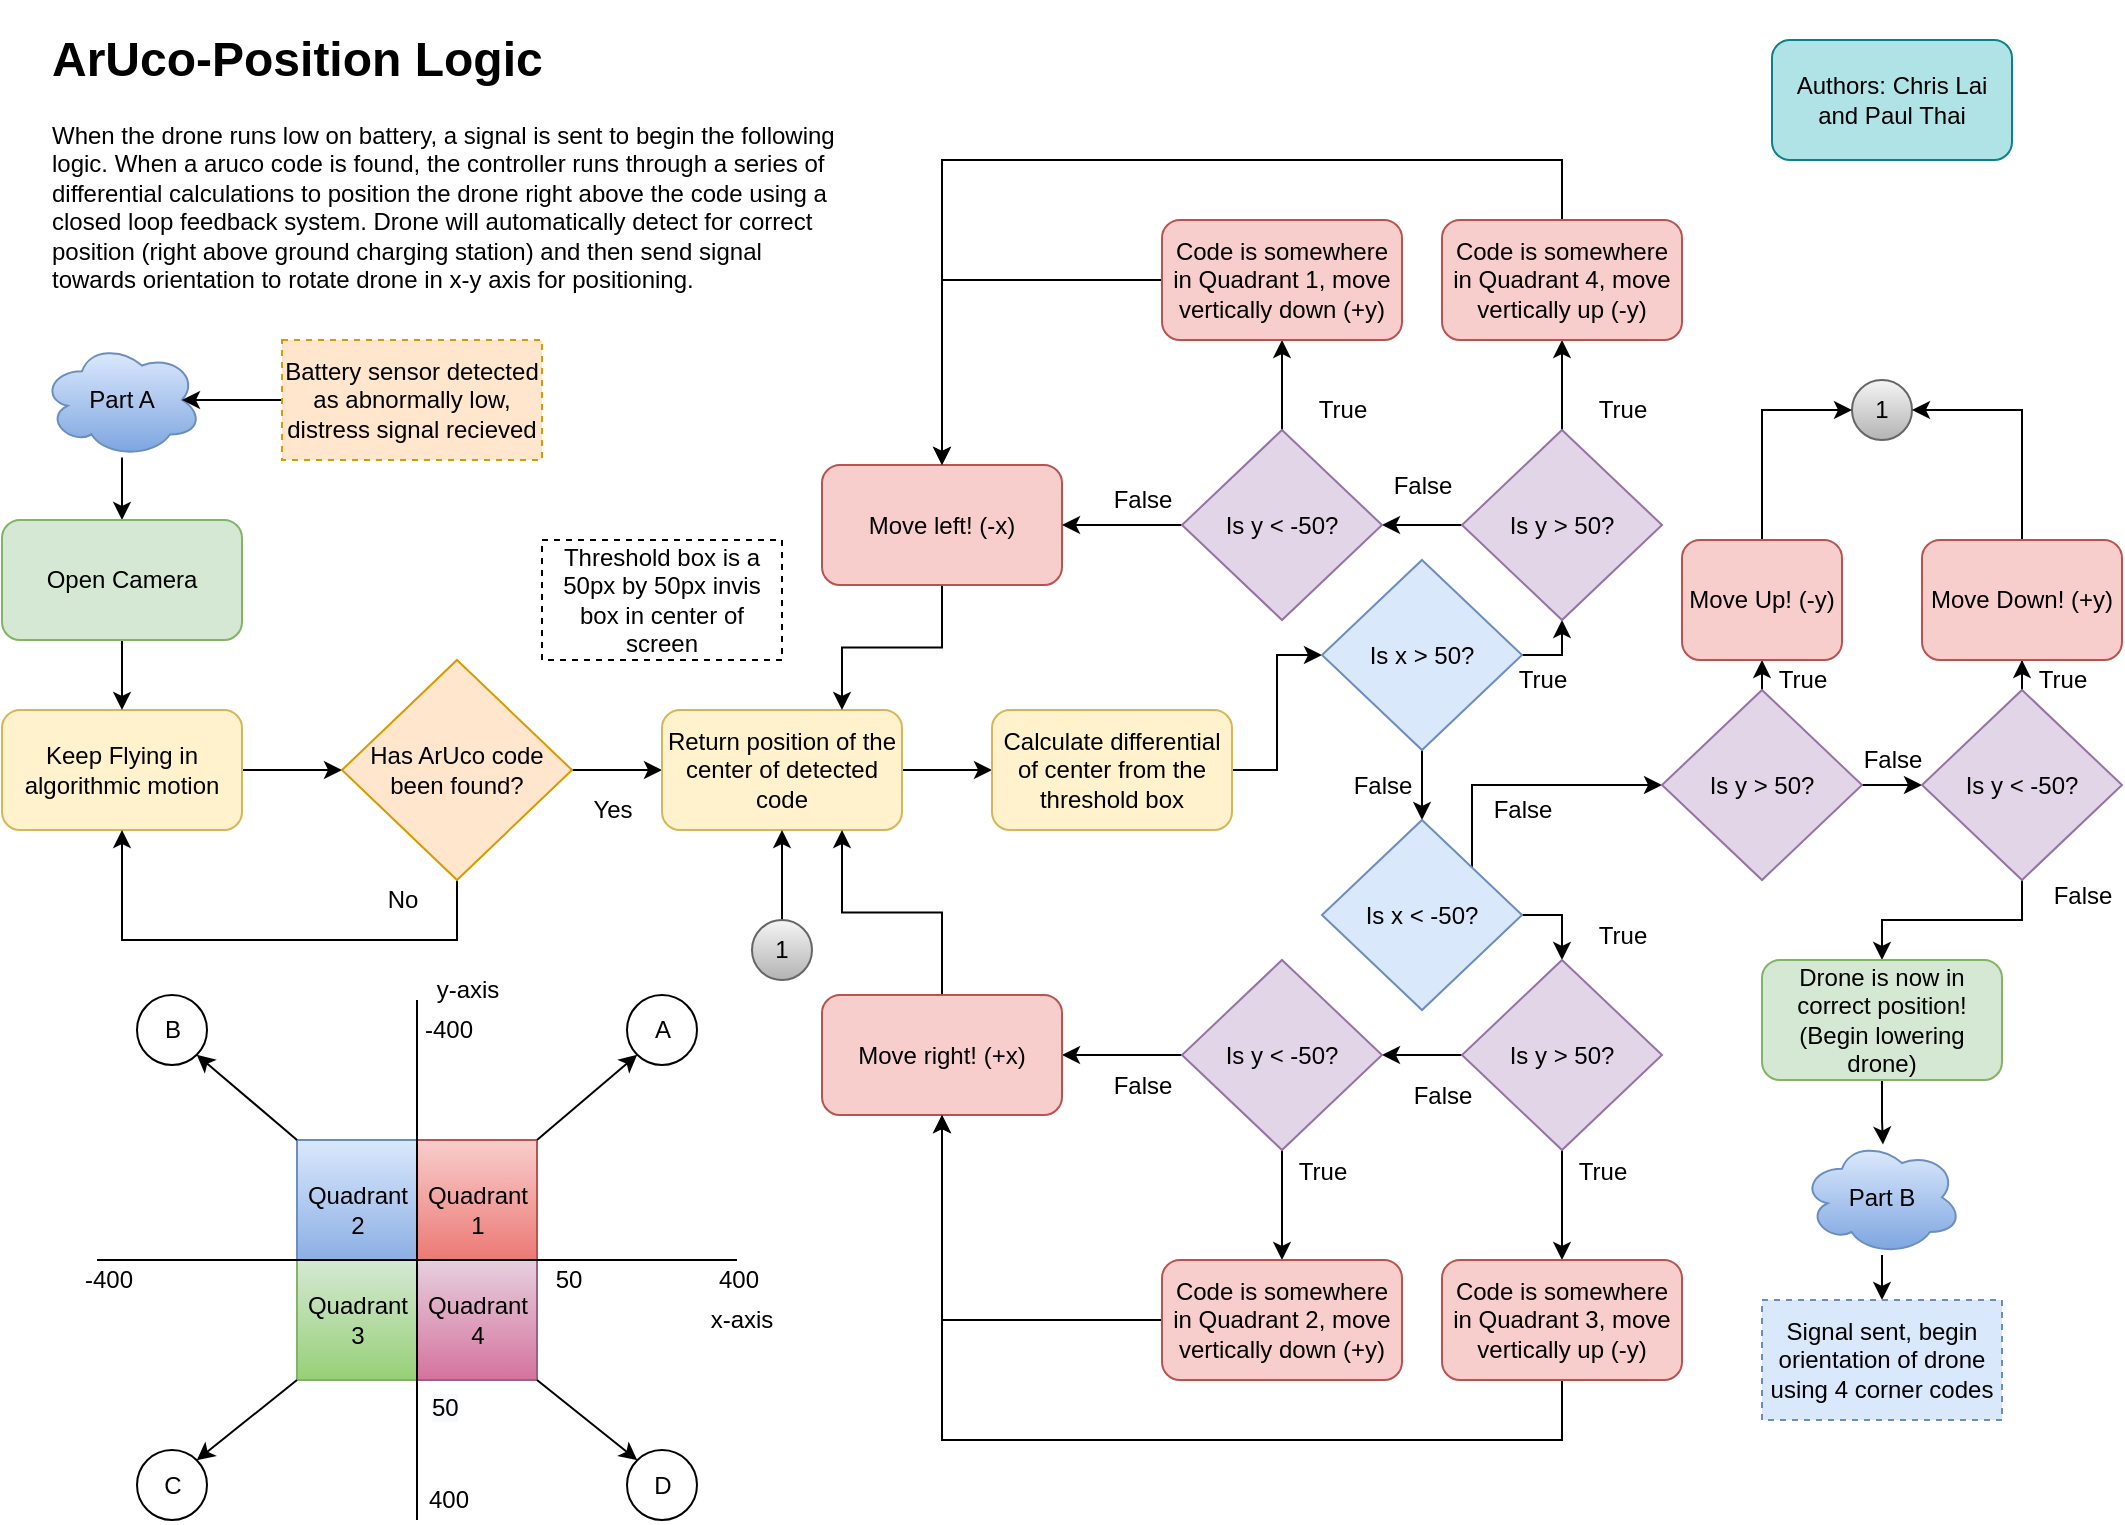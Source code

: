 <mxfile version="14.1.8" type="device" pages="2"><diagram id="PLRbCSam7v3GlHd4-yyQ" name="QR-Positioning"><mxGraphModel dx="1024" dy="592" grid="1" gridSize="10" guides="1" tooltips="1" connect="1" arrows="1" fold="1" page="1" pageScale="1" pageWidth="1100" pageHeight="850" background="none" math="0" shadow="0"><root><mxCell id="0"/><mxCell id="1" parent="0"/><mxCell id="6" style="edgeStyle=orthogonalEdgeStyle;rounded=0;orthogonalLoop=1;jettySize=auto;html=1;" parent="1" source="2" target="5" edge="1"><mxGeometry relative="1" as="geometry"/></mxCell><mxCell id="2" value="Keep Flying in algorithmic motion" style="rounded=1;whiteSpace=wrap;html=1;fillColor=#fff2cc;strokeColor=#d6b656;" parent="1" vertex="1"><mxGeometry x="20" y="375" width="120" height="60" as="geometry"/></mxCell><mxCell id="16" style="edgeStyle=orthogonalEdgeStyle;rounded=0;orthogonalLoop=1;jettySize=auto;html=1;entryX=0;entryY=0.5;entryDx=0;entryDy=0;" parent="1" source="5" target="9" edge="1"><mxGeometry relative="1" as="geometry"/></mxCell><mxCell id="121" style="edgeStyle=orthogonalEdgeStyle;rounded=0;orthogonalLoop=1;jettySize=auto;html=1;entryX=0.5;entryY=1;entryDx=0;entryDy=0;" parent="1" source="5" target="2" edge="1"><mxGeometry relative="1" as="geometry"><Array as="points"><mxPoint x="248" y="490"/><mxPoint x="80" y="490"/></Array></mxGeometry></mxCell><mxCell id="5" value="Has ArUco code been found?" style="rhombus;whiteSpace=wrap;html=1;fillColor=#ffe6cc;strokeColor=#d79b00;" parent="1" vertex="1"><mxGeometry x="190" y="350" width="115" height="110" as="geometry"/></mxCell><mxCell id="8" value="&lt;h1&gt;ArUco-Position Logic&lt;/h1&gt;&lt;p&gt;When the drone runs low on battery, a signal is sent to begin the following logic. When a aruco code is found, the controller runs through a series of differential calculations to position the drone right above the code using a closed loop feedback system. Drone will automatically detect for correct position (right above ground charging station) and then send signal towards orientation to rotate drone in x-y axis for positioning.&lt;/p&gt;" style="text;html=1;strokeColor=none;fillColor=none;spacing=5;spacingTop=-20;whiteSpace=wrap;overflow=hidden;rounded=0;" parent="1" vertex="1"><mxGeometry x="40" y="30" width="400" height="140" as="geometry"/></mxCell><mxCell id="17" style="edgeStyle=orthogonalEdgeStyle;rounded=0;orthogonalLoop=1;jettySize=auto;html=1;entryX=0;entryY=0.5;entryDx=0;entryDy=0;" parent="1" source="9" target="12" edge="1"><mxGeometry relative="1" as="geometry"/></mxCell><mxCell id="9" value="Return position of the center of detected code" style="rounded=1;whiteSpace=wrap;html=1;fillColor=#fff2cc;strokeColor=#d6b656;" parent="1" vertex="1"><mxGeometry x="350" y="375" width="120" height="60" as="geometry"/></mxCell><mxCell id="26" style="edgeStyle=orthogonalEdgeStyle;rounded=0;orthogonalLoop=1;jettySize=auto;html=1;exitX=1;exitY=0.5;exitDx=0;exitDy=0;entryX=0;entryY=0.5;entryDx=0;entryDy=0;" parent="1" source="12" target="19" edge="1"><mxGeometry relative="1" as="geometry"/></mxCell><mxCell id="12" value="Calculate differential of center from the threshold box" style="rounded=1;whiteSpace=wrap;html=1;fillColor=#fff2cc;strokeColor=#d6b656;" parent="1" vertex="1"><mxGeometry x="515" y="375" width="120" height="60" as="geometry"/></mxCell><mxCell id="14" value="No" style="text;html=1;align=center;verticalAlign=middle;resizable=0;points=[];autosize=1;strokeColor=none;" parent="1" vertex="1"><mxGeometry x="205" y="460" width="30" height="20" as="geometry"/></mxCell><mxCell id="15" value="Yes" style="text;html=1;align=center;verticalAlign=middle;resizable=0;points=[];autosize=1;strokeColor=none;" parent="1" vertex="1"><mxGeometry x="305" y="415" width="40" height="20" as="geometry"/></mxCell><mxCell id="31" style="edgeStyle=orthogonalEdgeStyle;rounded=0;orthogonalLoop=1;jettySize=auto;html=1;entryX=0.5;entryY=0;entryDx=0;entryDy=0;" parent="1" source="19" target="20" edge="1"><mxGeometry relative="1" as="geometry"/></mxCell><mxCell id="34" style="edgeStyle=orthogonalEdgeStyle;rounded=0;orthogonalLoop=1;jettySize=auto;html=1;entryX=0.5;entryY=1;entryDx=0;entryDy=0;" parent="1" source="19" target="29" edge="1"><mxGeometry relative="1" as="geometry"><Array as="points"><mxPoint x="800" y="347"/></Array></mxGeometry></mxCell><mxCell id="19" value="Is x &amp;gt; 50?" style="rhombus;whiteSpace=wrap;html=1;fillColor=#dae8fc;strokeColor=#6c8ebf;" parent="1" vertex="1"><mxGeometry x="680" y="300" width="100" height="95" as="geometry"/></mxCell><mxCell id="45" style="edgeStyle=orthogonalEdgeStyle;rounded=0;orthogonalLoop=1;jettySize=auto;html=1;entryX=0.5;entryY=0;entryDx=0;entryDy=0;" parent="1" source="20" target="32" edge="1"><mxGeometry relative="1" as="geometry"><Array as="points"><mxPoint x="800" y="477"/></Array></mxGeometry></mxCell><mxCell id="96" style="edgeStyle=orthogonalEdgeStyle;rounded=0;orthogonalLoop=1;jettySize=auto;html=1;exitX=1;exitY=0;exitDx=0;exitDy=0;entryX=0;entryY=0.5;entryDx=0;entryDy=0;" parent="1" source="20" target="94" edge="1"><mxGeometry relative="1" as="geometry"><Array as="points"><mxPoint x="755" y="413"/></Array></mxGeometry></mxCell><mxCell id="20" value="Is x &amp;lt; -50?" style="rhombus;whiteSpace=wrap;html=1;fillColor=#dae8fc;strokeColor=#6c8ebf;" parent="1" vertex="1"><mxGeometry x="680" y="430" width="100" height="95" as="geometry"/></mxCell><mxCell id="21" value="&lt;span&gt;Threshold box is a 50px by 50px invis box in center of screen&lt;/span&gt;" style="rounded=0;whiteSpace=wrap;html=1;dashed=1;" parent="1" vertex="1"><mxGeometry x="290" y="290" width="120" height="60" as="geometry"/></mxCell><mxCell id="cpd1z_jVgE3saEoL-G_S-149" style="edgeStyle=orthogonalEdgeStyle;rounded=0;orthogonalLoop=1;jettySize=auto;html=1;entryX=0.75;entryY=0;entryDx=0;entryDy=0;" parent="1" source="25" target="9" edge="1"><mxGeometry relative="1" as="geometry"/></mxCell><mxCell id="25" value="Move left! (-x)" style="rounded=1;whiteSpace=wrap;html=1;fillColor=#f8cecc;strokeColor=#b85450;" parent="1" vertex="1"><mxGeometry x="430" y="252.5" width="120" height="60" as="geometry"/></mxCell><mxCell id="36" style="edgeStyle=orthogonalEdgeStyle;rounded=0;orthogonalLoop=1;jettySize=auto;html=1;entryX=1;entryY=0.5;entryDx=0;entryDy=0;" parent="1" source="29" target="33" edge="1"><mxGeometry relative="1" as="geometry"/></mxCell><mxCell id="64" style="edgeStyle=orthogonalEdgeStyle;rounded=0;orthogonalLoop=1;jettySize=auto;html=1;entryX=0.5;entryY=1;entryDx=0;entryDy=0;" parent="1" source="29" target="51" edge="1"><mxGeometry relative="1" as="geometry"/></mxCell><mxCell id="29" value="Is y &amp;gt; 50?" style="rhombus;whiteSpace=wrap;html=1;fillColor=#e1d5e7;strokeColor=#9673a6;" parent="1" vertex="1"><mxGeometry x="750" y="235" width="100" height="95" as="geometry"/></mxCell><mxCell id="46" style="edgeStyle=orthogonalEdgeStyle;rounded=0;orthogonalLoop=1;jettySize=auto;html=1;entryX=1;entryY=0.5;entryDx=0;entryDy=0;" parent="1" source="32" target="37" edge="1"><mxGeometry relative="1" as="geometry"/></mxCell><mxCell id="58" style="edgeStyle=orthogonalEdgeStyle;rounded=0;orthogonalLoop=1;jettySize=auto;html=1;entryX=0.5;entryY=0;entryDx=0;entryDy=0;" parent="1" source="32" target="56" edge="1"><mxGeometry relative="1" as="geometry"/></mxCell><mxCell id="32" value="Is y &amp;gt; 50?" style="rhombus;whiteSpace=wrap;html=1;fillColor=#e1d5e7;strokeColor=#9673a6;" parent="1" vertex="1"><mxGeometry x="750" y="500" width="100" height="95" as="geometry"/></mxCell><mxCell id="43" style="edgeStyle=orthogonalEdgeStyle;rounded=0;orthogonalLoop=1;jettySize=auto;html=1;" parent="1" source="33" edge="1"><mxGeometry relative="1" as="geometry"><mxPoint x="550" y="282.5" as="targetPoint"/></mxGeometry></mxCell><mxCell id="63" style="edgeStyle=orthogonalEdgeStyle;rounded=0;orthogonalLoop=1;jettySize=auto;html=1;" parent="1" source="33" target="50" edge="1"><mxGeometry relative="1" as="geometry"/></mxCell><mxCell id="33" value="Is y &amp;lt; -50?" style="rhombus;whiteSpace=wrap;html=1;fillColor=#e1d5e7;strokeColor=#9673a6;" parent="1" vertex="1"><mxGeometry x="610" y="235" width="100" height="95" as="geometry"/></mxCell><mxCell id="48" style="edgeStyle=orthogonalEdgeStyle;rounded=0;orthogonalLoop=1;jettySize=auto;html=1;entryX=1;entryY=0.5;entryDx=0;entryDy=0;" parent="1" source="37" target="47" edge="1"><mxGeometry relative="1" as="geometry"/></mxCell><mxCell id="59" style="edgeStyle=orthogonalEdgeStyle;rounded=0;orthogonalLoop=1;jettySize=auto;html=1;entryX=0.5;entryY=0;entryDx=0;entryDy=0;" parent="1" source="37" target="55" edge="1"><mxGeometry relative="1" as="geometry"/></mxCell><mxCell id="37" value="Is y &amp;lt; -50?" style="rhombus;whiteSpace=wrap;html=1;fillColor=#e1d5e7;strokeColor=#9673a6;" parent="1" vertex="1"><mxGeometry x="610" y="500" width="100" height="95" as="geometry"/></mxCell><mxCell id="44" value="False" style="text;html=1;align=center;verticalAlign=middle;resizable=0;points=[];autosize=1;strokeColor=none;" parent="1" vertex="1"><mxGeometry x="570" y="260" width="40" height="20" as="geometry"/></mxCell><mxCell id="cpd1z_jVgE3saEoL-G_S-150" style="edgeStyle=orthogonalEdgeStyle;rounded=0;orthogonalLoop=1;jettySize=auto;html=1;entryX=0.75;entryY=1;entryDx=0;entryDy=0;" parent="1" source="47" target="9" edge="1"><mxGeometry relative="1" as="geometry"/></mxCell><mxCell id="47" value="Move right! (+x)" style="rounded=1;whiteSpace=wrap;html=1;fillColor=#f8cecc;strokeColor=#b85450;" parent="1" vertex="1"><mxGeometry x="430" y="517.5" width="120" height="60" as="geometry"/></mxCell><mxCell id="111" style="edgeStyle=orthogonalEdgeStyle;rounded=0;orthogonalLoop=1;jettySize=auto;html=1;entryX=0.5;entryY=0;entryDx=0;entryDy=0;" parent="1" source="50" target="25" edge="1"><mxGeometry relative="1" as="geometry"/></mxCell><mxCell id="50" value="Code is somewhere in Quadrant 1, move vertically down (+y)" style="rounded=1;whiteSpace=wrap;html=1;fillColor=#f8cecc;strokeColor=#b85450;" parent="1" vertex="1"><mxGeometry x="600" y="130" width="120" height="60" as="geometry"/></mxCell><mxCell id="112" style="edgeStyle=orthogonalEdgeStyle;rounded=0;orthogonalLoop=1;jettySize=auto;html=1;entryX=0.5;entryY=0;entryDx=0;entryDy=0;" parent="1" source="51" target="25" edge="1"><mxGeometry relative="1" as="geometry"><Array as="points"><mxPoint x="800" y="100"/><mxPoint x="490" y="100"/></Array></mxGeometry></mxCell><mxCell id="51" value="Code is somewhere in Quadrant 4, move vertically up (-y)" style="rounded=1;whiteSpace=wrap;html=1;fillColor=#f8cecc;strokeColor=#b85450;" parent="1" vertex="1"><mxGeometry x="740" y="130" width="120" height="60" as="geometry"/></mxCell><mxCell id="113" style="edgeStyle=orthogonalEdgeStyle;rounded=0;orthogonalLoop=1;jettySize=auto;html=1;entryX=0.5;entryY=1;entryDx=0;entryDy=0;" parent="1" source="55" target="47" edge="1"><mxGeometry relative="1" as="geometry"/></mxCell><mxCell id="55" value="Code is somewhere in Quadrant 2, move vertically down (+y)" style="rounded=1;whiteSpace=wrap;html=1;fillColor=#f8cecc;strokeColor=#b85450;" parent="1" vertex="1"><mxGeometry x="600" y="650" width="120" height="60" as="geometry"/></mxCell><mxCell id="114" style="edgeStyle=orthogonalEdgeStyle;rounded=0;orthogonalLoop=1;jettySize=auto;html=1;entryX=0.5;entryY=1;entryDx=0;entryDy=0;" parent="1" source="56" target="47" edge="1"><mxGeometry relative="1" as="geometry"><Array as="points"><mxPoint x="800" y="740"/><mxPoint x="490" y="740"/></Array></mxGeometry></mxCell><mxCell id="56" value="Code is somewhere in Quadrant 3, move vertically up (-y)" style="rounded=1;whiteSpace=wrap;html=1;fillColor=#f8cecc;strokeColor=#b85450;" parent="1" vertex="1"><mxGeometry x="740" y="650" width="120" height="60" as="geometry"/></mxCell><mxCell id="57" value="False" style="text;html=1;align=center;verticalAlign=middle;resizable=0;points=[];autosize=1;strokeColor=none;" parent="1" vertex="1"><mxGeometry x="720" y="557.5" width="40" height="20" as="geometry"/></mxCell><mxCell id="60" value="True" style="text;html=1;align=center;verticalAlign=middle;resizable=0;points=[];autosize=1;strokeColor=none;" parent="1" vertex="1"><mxGeometry x="800" y="596.25" width="40" height="20" as="geometry"/></mxCell><mxCell id="61" value="True" style="text;html=1;align=center;verticalAlign=middle;resizable=0;points=[];autosize=1;strokeColor=none;" parent="1" vertex="1"><mxGeometry x="660" y="596.25" width="40" height="20" as="geometry"/></mxCell><mxCell id="62" value="True" style="text;html=1;align=center;verticalAlign=middle;resizable=0;points=[];autosize=1;strokeColor=none;" parent="1" vertex="1"><mxGeometry x="670" y="215" width="40" height="20" as="geometry"/></mxCell><mxCell id="65" value="False" style="text;html=1;align=center;verticalAlign=middle;resizable=0;points=[];autosize=1;strokeColor=none;" parent="1" vertex="1"><mxGeometry x="570" y="552.5" width="40" height="20" as="geometry"/></mxCell><mxCell id="66" value="True" style="text;html=1;align=center;verticalAlign=middle;resizable=0;points=[];autosize=1;strokeColor=none;" parent="1" vertex="1"><mxGeometry x="810" y="215" width="40" height="20" as="geometry"/></mxCell><mxCell id="67" value="False" style="text;html=1;align=center;verticalAlign=middle;resizable=0;points=[];autosize=1;strokeColor=none;" parent="1" vertex="1"><mxGeometry x="710" y="252.5" width="40" height="20" as="geometry"/></mxCell><mxCell id="68" value="Quadrant 1" style="rounded=0;whiteSpace=wrap;html=1;fillColor=#f8cecc;strokeColor=#b85450;gradientColor=#ea6b66;" parent="1" vertex="1"><mxGeometry x="227.5" y="590" width="60" height="70" as="geometry"/></mxCell><mxCell id="69" value="Quadrant 2" style="rounded=0;whiteSpace=wrap;html=1;gradientColor=#7ea6e0;fillColor=#dae8fc;strokeColor=#6c8ebf;" parent="1" vertex="1"><mxGeometry x="167.5" y="590" width="60" height="70" as="geometry"/></mxCell><mxCell id="70" value="Quadrant 4" style="rounded=0;whiteSpace=wrap;html=1;gradientColor=#d5739d;fillColor=#e6d0de;strokeColor=#996185;" parent="1" vertex="1"><mxGeometry x="227.5" y="650" width="60" height="60" as="geometry"/></mxCell><mxCell id="71" value="Quadrant 3" style="rounded=0;whiteSpace=wrap;html=1;gradientColor=#97d077;fillColor=#d5e8d4;strokeColor=#82b366;" parent="1" vertex="1"><mxGeometry x="167.5" y="650" width="60" height="60" as="geometry"/></mxCell><mxCell id="72" value="" style="endArrow=none;html=1;" parent="1" edge="1"><mxGeometry width="50" height="50" relative="1" as="geometry"><mxPoint x="67.5" y="650" as="sourcePoint"/><mxPoint x="387.5" y="650" as="targetPoint"/></mxGeometry></mxCell><mxCell id="73" value="" style="endArrow=none;html=1;" parent="1" edge="1"><mxGeometry width="50" height="50" relative="1" as="geometry"><mxPoint x="227.5" y="780" as="sourcePoint"/><mxPoint x="227.5" y="520" as="targetPoint"/></mxGeometry></mxCell><mxCell id="74" value="-400" style="text;html=1;align=center;verticalAlign=middle;resizable=0;points=[];autosize=1;strokeColor=none;" parent="1" vertex="1"><mxGeometry x="222.5" y="525" width="40" height="20" as="geometry"/></mxCell><mxCell id="75" value="400" style="text;html=1;align=center;verticalAlign=middle;resizable=0;points=[];autosize=1;strokeColor=none;" parent="1" vertex="1"><mxGeometry x="222.5" y="760" width="40" height="20" as="geometry"/></mxCell><mxCell id="76" value="400" style="text;html=1;align=center;verticalAlign=middle;resizable=0;points=[];autosize=1;strokeColor=none;" parent="1" vertex="1"><mxGeometry x="367.5" y="650" width="40" height="20" as="geometry"/></mxCell><mxCell id="77" value="-400" style="text;html=1;align=center;verticalAlign=middle;resizable=0;points=[];autosize=1;strokeColor=none;" parent="1" vertex="1"><mxGeometry x="52.5" y="650" width="40" height="20" as="geometry"/></mxCell><mxCell id="78" value="x-axis" style="text;html=1;strokeColor=none;fillColor=none;align=center;verticalAlign=middle;whiteSpace=wrap;rounded=0;dashed=1;" parent="1" vertex="1"><mxGeometry x="370" y="670" width="40" height="20" as="geometry"/></mxCell><mxCell id="79" value="y-axis" style="text;html=1;strokeColor=none;fillColor=none;align=center;verticalAlign=middle;whiteSpace=wrap;rounded=0;dashed=1;" parent="1" vertex="1"><mxGeometry x="232.5" y="505" width="40" height="20" as="geometry"/></mxCell><mxCell id="80" value="50" style="text;html=1;align=center;verticalAlign=middle;resizable=0;points=[];autosize=1;strokeColor=none;" parent="1" vertex="1"><mxGeometry x="287.5" y="650" width="30" height="20" as="geometry"/></mxCell><mxCell id="81" value="" style="endArrow=classic;html=1;entryX=0;entryY=1;entryDx=0;entryDy=0;" parent="1" target="87" edge="1"><mxGeometry width="50" height="50" relative="1" as="geometry"><mxPoint x="287.5" y="590" as="sourcePoint"/><mxPoint x="337.5" y="540" as="targetPoint"/></mxGeometry></mxCell><mxCell id="82" value="&lt;span style=&quot;color: rgb(0 , 0 , 0) ; font-family: &amp;#34;helvetica&amp;#34; ; font-size: 12px ; font-style: normal ; font-weight: 400 ; letter-spacing: normal ; text-align: center ; text-indent: 0px ; text-transform: none ; word-spacing: 0px ; background-color: rgb(248 , 249 , 250) ; display: inline ; float: none&quot;&gt;50&lt;/span&gt;" style="text;whiteSpace=wrap;html=1;" parent="1" vertex="1"><mxGeometry x="232.5" y="710" width="20" height="20" as="geometry"/></mxCell><mxCell id="83" value="" style="endArrow=classic;html=1;entryX=1;entryY=1;entryDx=0;entryDy=0;" parent="1" target="85" edge="1"><mxGeometry width="50" height="50" relative="1" as="geometry"><mxPoint x="167.5" y="590" as="sourcePoint"/><mxPoint x="117.5" y="540" as="targetPoint"/></mxGeometry></mxCell><mxCell id="84" value="" style="endArrow=classic;html=1;exitX=0;exitY=1;exitDx=0;exitDy=0;entryX=0;entryY=0;entryDx=0;entryDy=0;" parent="1" source="71" target="88" edge="1"><mxGeometry width="50" height="50" relative="1" as="geometry"><mxPoint x="147.5" y="760" as="sourcePoint"/><mxPoint x="127.5" y="760" as="targetPoint"/></mxGeometry></mxCell><mxCell id="85" value="B" style="ellipse;whiteSpace=wrap;html=1;aspect=fixed;" parent="1" vertex="1"><mxGeometry x="87.5" y="517.5" width="35" height="35" as="geometry"/></mxCell><mxCell id="87" value="A" style="ellipse;whiteSpace=wrap;html=1;aspect=fixed;" parent="1" vertex="1"><mxGeometry x="332.5" y="517.5" width="35" height="35" as="geometry"/></mxCell><mxCell id="88" value="C" style="ellipse;whiteSpace=wrap;html=1;aspect=fixed;direction=south;" parent="1" vertex="1"><mxGeometry x="87.5" y="745" width="35" height="35" as="geometry"/></mxCell><mxCell id="89" value="" style="endArrow=classic;html=1;exitX=1;exitY=1;exitDx=0;exitDy=0;entryX=0;entryY=0;entryDx=0;entryDy=0;" parent="1" source="70" target="90" edge="1"><mxGeometry width="50" height="50" relative="1" as="geometry"><mxPoint x="317.5" y="737.5" as="sourcePoint"/><mxPoint x="347.5" y="740" as="targetPoint"/></mxGeometry></mxCell><mxCell id="90" value="D" style="ellipse;whiteSpace=wrap;html=1;aspect=fixed;" parent="1" vertex="1"><mxGeometry x="332.5" y="745" width="35" height="35" as="geometry"/></mxCell><mxCell id="101" style="edgeStyle=orthogonalEdgeStyle;rounded=0;orthogonalLoop=1;jettySize=auto;html=1;entryX=0;entryY=0.5;entryDx=0;entryDy=0;" parent="1" source="94" target="95" edge="1"><mxGeometry relative="1" as="geometry"/></mxCell><mxCell id="141" style="edgeStyle=orthogonalEdgeStyle;rounded=0;orthogonalLoop=1;jettySize=auto;html=1;exitX=0.5;exitY=0;exitDx=0;exitDy=0;entryX=0.5;entryY=1;entryDx=0;entryDy=0;" parent="1" source="94" target="140" edge="1"><mxGeometry relative="1" as="geometry"/></mxCell><mxCell id="94" value="Is y &amp;gt; 50?" style="rhombus;whiteSpace=wrap;html=1;fillColor=#e1d5e7;strokeColor=#9673a6;" parent="1" vertex="1"><mxGeometry x="850" y="365" width="100" height="95" as="geometry"/></mxCell><mxCell id="103" style="edgeStyle=orthogonalEdgeStyle;rounded=0;orthogonalLoop=1;jettySize=auto;html=1;entryX=0.5;entryY=0;entryDx=0;entryDy=0;" parent="1" source="95" target="102" edge="1"><mxGeometry relative="1" as="geometry"/></mxCell><mxCell id="143" style="edgeStyle=orthogonalEdgeStyle;rounded=0;orthogonalLoop=1;jettySize=auto;html=1;" parent="1" source="95" target="142" edge="1"><mxGeometry relative="1" as="geometry"/></mxCell><mxCell id="95" value="Is y &amp;lt; -50?" style="rhombus;whiteSpace=wrap;html=1;fillColor=#e1d5e7;strokeColor=#9673a6;" parent="1" vertex="1"><mxGeometry x="980" y="365" width="100" height="95" as="geometry"/></mxCell><mxCell id="97" value="True" style="text;html=1;align=center;verticalAlign=middle;resizable=0;points=[];autosize=1;strokeColor=none;" parent="1" vertex="1"><mxGeometry x="770" y="350" width="40" height="20" as="geometry"/></mxCell><mxCell id="98" value="False" style="text;html=1;align=center;verticalAlign=middle;resizable=0;points=[];autosize=1;strokeColor=none;" parent="1" vertex="1"><mxGeometry x="690" y="402.5" width="40" height="20" as="geometry"/></mxCell><mxCell id="100" value="True" style="text;html=1;align=center;verticalAlign=middle;resizable=0;points=[];autosize=1;strokeColor=none;" parent="1" vertex="1"><mxGeometry x="810" y="477.5" width="40" height="20" as="geometry"/></mxCell><mxCell id="115" style="edgeStyle=orthogonalEdgeStyle;rounded=0;orthogonalLoop=1;jettySize=auto;html=1;entryX=0.506;entryY=0.04;entryDx=0;entryDy=0;entryPerimeter=0;" parent="1" source="102" target="119" edge="1"><mxGeometry relative="1" as="geometry"/></mxCell><mxCell id="102" value="Drone is now in correct position! (Begin lowering drone)" style="rounded=1;whiteSpace=wrap;html=1;fillColor=#d5e8d4;strokeColor=#82b366;" parent="1" vertex="1"><mxGeometry x="900" y="500" width="120" height="60" as="geometry"/></mxCell><mxCell id="104" value="False" style="text;html=1;align=center;verticalAlign=middle;resizable=0;points=[];autosize=1;strokeColor=none;" parent="1" vertex="1"><mxGeometry x="760" y="415" width="40" height="20" as="geometry"/></mxCell><mxCell id="107" value="False" style="text;html=1;align=center;verticalAlign=middle;resizable=0;points=[];autosize=1;strokeColor=none;" parent="1" vertex="1"><mxGeometry x="1040" y="457.5" width="40" height="20" as="geometry"/></mxCell><mxCell id="132" style="edgeStyle=orthogonalEdgeStyle;rounded=0;orthogonalLoop=1;jettySize=auto;html=1;" parent="1" source="119" target="131" edge="1"><mxGeometry relative="1" as="geometry"/></mxCell><mxCell id="119" value="Part B" style="ellipse;shape=cloud;whiteSpace=wrap;html=1;gradientColor=#7ea6e0;fillColor=#dae8fc;strokeColor=#6c8ebf;" parent="1" vertex="1"><mxGeometry x="920" y="590" width="80" height="57.5" as="geometry"/></mxCell><mxCell id="127" style="edgeStyle=orthogonalEdgeStyle;rounded=0;orthogonalLoop=1;jettySize=auto;html=1;entryX=0.5;entryY=0;entryDx=0;entryDy=0;" parent="1" source="122" target="123" edge="1"><mxGeometry relative="1" as="geometry"/></mxCell><mxCell id="122" value="Part A" style="ellipse;shape=cloud;whiteSpace=wrap;html=1;gradientColor=#7ea6e0;fillColor=#dae8fc;strokeColor=#6c8ebf;" parent="1" vertex="1"><mxGeometry x="40" y="191.25" width="80" height="57.5" as="geometry"/></mxCell><mxCell id="129" style="edgeStyle=orthogonalEdgeStyle;rounded=0;orthogonalLoop=1;jettySize=auto;html=1;" parent="1" source="123" target="2" edge="1"><mxGeometry relative="1" as="geometry"/></mxCell><mxCell id="123" value="Open Camera" style="rounded=1;whiteSpace=wrap;html=1;fillColor=#d5e8d4;strokeColor=#82b366;" parent="1" vertex="1"><mxGeometry x="20" y="280" width="120" height="60" as="geometry"/></mxCell><mxCell id="128" style="edgeStyle=orthogonalEdgeStyle;rounded=0;orthogonalLoop=1;jettySize=auto;html=1;exitX=0;exitY=0.5;exitDx=0;exitDy=0;entryX=0.875;entryY=0.5;entryDx=0;entryDy=0;entryPerimeter=0;" parent="1" source="124" target="122" edge="1"><mxGeometry relative="1" as="geometry"/></mxCell><mxCell id="124" value="&lt;span&gt;Battery sensor detected as abnormally low, distress signal recieved&lt;/span&gt;" style="rounded=0;whiteSpace=wrap;html=1;dashed=1;fillColor=#ffe6cc;strokeColor=#d79b00;" parent="1" vertex="1"><mxGeometry x="160" y="190" width="130" height="60" as="geometry"/></mxCell><mxCell id="131" value="&lt;span&gt;Signal sent, begin orientation of drone using 4 corner codes&lt;/span&gt;" style="rounded=0;whiteSpace=wrap;html=1;dashed=1;fillColor=#dae8fc;strokeColor=#6c8ebf;" parent="1" vertex="1"><mxGeometry x="900" y="670" width="120" height="60" as="geometry"/></mxCell><mxCell id="133" value="False" style="text;html=1;align=center;verticalAlign=middle;resizable=0;points=[];autosize=1;strokeColor=none;" parent="1" vertex="1"><mxGeometry x="945" y="390" width="40" height="20" as="geometry"/></mxCell><mxCell id="136" value="1" style="ellipse;whiteSpace=wrap;html=1;aspect=fixed;gradientColor=#b3b3b3;fillColor=#f5f5f5;strokeColor=#666666;" parent="1" vertex="1"><mxGeometry x="945" y="210" width="30" height="30" as="geometry"/></mxCell><mxCell id="cpd1z_jVgE3saEoL-G_S-156" style="edgeStyle=orthogonalEdgeStyle;rounded=0;orthogonalLoop=1;jettySize=auto;html=1;entryX=0.5;entryY=1;entryDx=0;entryDy=0;" parent="1" source="137" target="9" edge="1"><mxGeometry relative="1" as="geometry"/></mxCell><mxCell id="137" value="1" style="ellipse;whiteSpace=wrap;html=1;aspect=fixed;gradientColor=#b3b3b3;fillColor=#f5f5f5;strokeColor=#666666;" parent="1" vertex="1"><mxGeometry x="395" y="480" width="30" height="30" as="geometry"/></mxCell><mxCell id="145" style="edgeStyle=orthogonalEdgeStyle;rounded=0;orthogonalLoop=1;jettySize=auto;html=1;entryX=0;entryY=0.5;entryDx=0;entryDy=0;" parent="1" source="140" target="136" edge="1"><mxGeometry relative="1" as="geometry"><Array as="points"><mxPoint x="900" y="225"/></Array></mxGeometry></mxCell><mxCell id="140" value="Move Up! (-y)" style="rounded=1;whiteSpace=wrap;html=1;fillColor=#f8cecc;strokeColor=#b85450;" parent="1" vertex="1"><mxGeometry x="860" y="290" width="80" height="60" as="geometry"/></mxCell><mxCell id="144" style="edgeStyle=orthogonalEdgeStyle;rounded=0;orthogonalLoop=1;jettySize=auto;html=1;exitX=0.5;exitY=0;exitDx=0;exitDy=0;entryX=1;entryY=0.5;entryDx=0;entryDy=0;" parent="1" source="142" target="136" edge="1"><mxGeometry relative="1" as="geometry"/></mxCell><mxCell id="142" value="Move Down! (+y)" style="rounded=1;whiteSpace=wrap;html=1;fillColor=#f8cecc;strokeColor=#b85450;" parent="1" vertex="1"><mxGeometry x="980" y="290" width="100" height="60" as="geometry"/></mxCell><mxCell id="147" value="True" style="text;html=1;align=center;verticalAlign=middle;resizable=0;points=[];autosize=1;strokeColor=none;" parent="1" vertex="1"><mxGeometry x="900" y="350" width="40" height="20" as="geometry"/></mxCell><mxCell id="148" value="True" style="text;html=1;align=center;verticalAlign=middle;resizable=0;points=[];autosize=1;strokeColor=none;" parent="1" vertex="1"><mxGeometry x="1030" y="350" width="40" height="20" as="geometry"/></mxCell><mxCell id="149" value="Authors: Chris Lai and Paul Thai" style="rounded=1;whiteSpace=wrap;html=1;fillColor=#b0e3e6;strokeColor=#0e8088;" parent="1" vertex="1"><mxGeometry x="905" y="40" width="120" height="60" as="geometry"/></mxCell></root></mxGraphModel></diagram><diagram id="K9eIEmStUknMjwnsZ-YQ" name="Drone Orientation"><mxGraphModel dx="1024" dy="592" grid="1" gridSize="10" guides="1" tooltips="1" connect="1" arrows="1" fold="1" page="1" pageScale="1" pageWidth="1400" pageHeight="850" math="0" shadow="0"><root><mxCell id="tfqXg5m-tsi76gMQHTgW-0"/><mxCell id="tfqXg5m-tsi76gMQHTgW-1" parent="tfqXg5m-tsi76gMQHTgW-0"/><mxCell id="CFwW4EXEVYruar2Sf9J8-0" style="edgeStyle=orthogonalEdgeStyle;rounded=0;orthogonalLoop=1;jettySize=auto;html=1;entryX=0.5;entryY=0;entryDx=0;entryDy=0;" parent="tfqXg5m-tsi76gMQHTgW-1" source="CFwW4EXEVYruar2Sf9J8-1" target="CFwW4EXEVYruar2Sf9J8-2" edge="1"><mxGeometry relative="1" as="geometry"/></mxCell><mxCell id="CFwW4EXEVYruar2Sf9J8-1" value="Part B" style="ellipse;shape=cloud;whiteSpace=wrap;html=1;gradientColor=#7ea6e0;fillColor=#dae8fc;strokeColor=#6c8ebf;" parent="tfqXg5m-tsi76gMQHTgW-1" vertex="1"><mxGeometry x="60" y="41.25" width="80" height="57.5" as="geometry"/></mxCell><mxCell id="AAOPgu6OYPPZOBBWPPYe-1" style="edgeStyle=orthogonalEdgeStyle;rounded=0;orthogonalLoop=1;jettySize=auto;html=1;entryX=0.5;entryY=0;entryDx=0;entryDy=0;" parent="tfqXg5m-tsi76gMQHTgW-1" source="CFwW4EXEVYruar2Sf9J8-2" target="AAOPgu6OYPPZOBBWPPYe-0" edge="1"><mxGeometry relative="1" as="geometry"/></mxCell><mxCell id="CFwW4EXEVYruar2Sf9J8-2" value="Filter frame and detect presence of 4 Aruco Codes in corner" style="rounded=1;whiteSpace=wrap;html=1;fillColor=#d5e8d4;strokeColor=#82b366;" parent="tfqXg5m-tsi76gMQHTgW-1" vertex="1"><mxGeometry x="40" y="130" width="120" height="60" as="geometry"/></mxCell><mxCell id="CFwW4EXEVYruar2Sf9J8-3" style="edgeStyle=orthogonalEdgeStyle;rounded=0;orthogonalLoop=1;jettySize=auto;html=1;exitX=0;exitY=0.5;exitDx=0;exitDy=0;entryX=0.875;entryY=0.5;entryDx=0;entryDy=0;entryPerimeter=0;" parent="tfqXg5m-tsi76gMQHTgW-1" source="CFwW4EXEVYruar2Sf9J8-4" target="CFwW4EXEVYruar2Sf9J8-1" edge="1"><mxGeometry relative="1" as="geometry"/></mxCell><mxCell id="CFwW4EXEVYruar2Sf9J8-4" value="&lt;span&gt;Signal recieved to mark completion of QR-Positioning Stage&lt;/span&gt;" style="rounded=0;whiteSpace=wrap;html=1;dashed=1;fillColor=#ffe6cc;strokeColor=#d79b00;" parent="tfqXg5m-tsi76gMQHTgW-1" vertex="1"><mxGeometry x="180" y="40" width="130" height="60" as="geometry"/></mxCell><mxCell id="AAOPgu6OYPPZOBBWPPYe-6" style="edgeStyle=orthogonalEdgeStyle;rounded=0;orthogonalLoop=1;jettySize=auto;html=1;entryX=0.5;entryY=0;entryDx=0;entryDy=0;" parent="tfqXg5m-tsi76gMQHTgW-1" source="AAOPgu6OYPPZOBBWPPYe-0" target="AAOPgu6OYPPZOBBWPPYe-2" edge="1"><mxGeometry relative="1" as="geometry"/></mxCell><mxCell id="AAOPgu6OYPPZOBBWPPYe-11" style="edgeStyle=orthogonalEdgeStyle;rounded=0;orthogonalLoop=1;jettySize=auto;html=1;" parent="tfqXg5m-tsi76gMQHTgW-1" source="AAOPgu6OYPPZOBBWPPYe-0" target="AAOPgu6OYPPZOBBWPPYe-9" edge="1"><mxGeometry relative="1" as="geometry"/></mxCell><mxCell id="AAOPgu6OYPPZOBBWPPYe-0" value="Does an&lt;br&gt;array&lt;br&gt;of 4 codes &amp;amp; definitions &lt;br&gt;exist?" style="rhombus;whiteSpace=wrap;html=1;fillColor=#ffe6cc;strokeColor=#d79b00;" parent="tfqXg5m-tsi76gMQHTgW-1" vertex="1"><mxGeometry x="42.5" y="230" width="115" height="110" as="geometry"/></mxCell><mxCell id="mI9plerqpm42zEkD8P_k-0" style="edgeStyle=orthogonalEdgeStyle;rounded=0;orthogonalLoop=1;jettySize=auto;html=1;entryX=0.545;entryY=0.132;entryDx=0;entryDy=0;entryPerimeter=0;" parent="tfqXg5m-tsi76gMQHTgW-1" source="AAOPgu6OYPPZOBBWPPYe-2" target="AAOPgu6OYPPZOBBWPPYe-3" edge="1"><mxGeometry relative="1" as="geometry"><mxPoint x="100" y="460" as="targetPoint"/></mxGeometry></mxCell><mxCell id="AAOPgu6OYPPZOBBWPPYe-2" value="Alert ground station of the issue and keep flying to find another ground station." style="rounded=1;whiteSpace=wrap;html=1;fillColor=#f8cecc;strokeColor=#b85450;" parent="tfqXg5m-tsi76gMQHTgW-1" vertex="1"><mxGeometry x="40" y="370" width="120" height="60" as="geometry"/></mxCell><mxCell id="AAOPgu6OYPPZOBBWPPYe-3" value="Part A" style="ellipse;shape=cloud;whiteSpace=wrap;html=1;gradientColor=#7ea6e0;fillColor=#dae8fc;strokeColor=#6c8ebf;" parent="tfqXg5m-tsi76gMQHTgW-1" vertex="1"><mxGeometry x="57" y="480" width="80" height="57.5" as="geometry"/></mxCell><mxCell id="AAOPgu6OYPPZOBBWPPYe-18" style="edgeStyle=orthogonalEdgeStyle;rounded=0;orthogonalLoop=1;jettySize=auto;html=1;entryX=0.5;entryY=0;entryDx=0;entryDy=0;" parent="tfqXg5m-tsi76gMQHTgW-1" source="AAOPgu6OYPPZOBBWPPYe-8" target="AAOPgu6OYPPZOBBWPPYe-15" edge="1"><mxGeometry relative="1" as="geometry"/></mxCell><mxCell id="AAOPgu6OYPPZOBBWPPYe-21" style="edgeStyle=orthogonalEdgeStyle;rounded=0;orthogonalLoop=1;jettySize=auto;html=1;" parent="tfqXg5m-tsi76gMQHTgW-1" source="AAOPgu6OYPPZOBBWPPYe-8" target="AAOPgu6OYPPZOBBWPPYe-14" edge="1"><mxGeometry relative="1" as="geometry"/></mxCell><mxCell id="AAOPgu6OYPPZOBBWPPYe-8" value="Is ID:0 in&lt;br&gt;Quadrant 2?" style="rhombus;whiteSpace=wrap;html=1;fillColor=#ffe6cc;strokeColor=#d79b00;" parent="tfqXg5m-tsi76gMQHTgW-1" vertex="1"><mxGeometry x="510" y="230" width="115" height="110" as="geometry"/></mxCell><mxCell id="AAOPgu6OYPPZOBBWPPYe-12" style="edgeStyle=orthogonalEdgeStyle;rounded=0;orthogonalLoop=1;jettySize=auto;html=1;" parent="tfqXg5m-tsi76gMQHTgW-1" source="AAOPgu6OYPPZOBBWPPYe-9" target="AAOPgu6OYPPZOBBWPPYe-10" edge="1"><mxGeometry relative="1" as="geometry"/></mxCell><mxCell id="AAOPgu6OYPPZOBBWPPYe-9" value="Locate position of orientation code at ID:0" style="rounded=1;whiteSpace=wrap;html=1;fillColor=#d5e8d4;strokeColor=#82b366;" parent="tfqXg5m-tsi76gMQHTgW-1" vertex="1"><mxGeometry x="190" y="255" width="120" height="60" as="geometry"/></mxCell><mxCell id="AAOPgu6OYPPZOBBWPPYe-13" style="edgeStyle=orthogonalEdgeStyle;rounded=0;orthogonalLoop=1;jettySize=auto;html=1;" parent="tfqXg5m-tsi76gMQHTgW-1" source="AAOPgu6OYPPZOBBWPPYe-10" target="AAOPgu6OYPPZOBBWPPYe-8" edge="1"><mxGeometry relative="1" as="geometry"/></mxCell><mxCell id="AAOPgu6OYPPZOBBWPPYe-10" value="Based on axis polarity (x/y pos/neg) determine the quadrant that the code is in" style="rounded=1;whiteSpace=wrap;html=1;fillColor=#d5e8d4;strokeColor=#82b366;" parent="tfqXg5m-tsi76gMQHTgW-1" vertex="1"><mxGeometry x="340" y="247.5" width="120" height="75" as="geometry"/></mxCell><mxCell id="AAOPgu6OYPPZOBBWPPYe-23" style="edgeStyle=orthogonalEdgeStyle;rounded=0;orthogonalLoop=1;jettySize=auto;html=1;entryX=0;entryY=0.5;entryDx=0;entryDy=0;" parent="tfqXg5m-tsi76gMQHTgW-1" source="AAOPgu6OYPPZOBBWPPYe-14" target="AAOPgu6OYPPZOBBWPPYe-22" edge="1"><mxGeometry relative="1" as="geometry"/></mxCell><mxCell id="HQVCSu1zy65KKMyxOHbe-1" style="edgeStyle=orthogonalEdgeStyle;rounded=0;orthogonalLoop=1;jettySize=auto;html=1;entryX=0.5;entryY=1;entryDx=0;entryDy=0;" edge="1" parent="tfqXg5m-tsi76gMQHTgW-1" source="AAOPgu6OYPPZOBBWPPYe-14" target="HQVCSu1zy65KKMyxOHbe-0"><mxGeometry relative="1" as="geometry"/></mxCell><mxCell id="AAOPgu6OYPPZOBBWPPYe-14" value="Drone is in correct orientation. Align center ArUcO code with drone once more" style="rounded=1;whiteSpace=wrap;html=1;fillColor=#d5e8d4;strokeColor=#82b366;" parent="tfqXg5m-tsi76gMQHTgW-1" vertex="1"><mxGeometry x="660" y="255" width="120" height="60" as="geometry"/></mxCell><mxCell id="AAOPgu6OYPPZOBBWPPYe-19" style="edgeStyle=orthogonalEdgeStyle;rounded=0;orthogonalLoop=1;jettySize=auto;html=1;entryX=0.5;entryY=0;entryDx=0;entryDy=0;" parent="tfqXg5m-tsi76gMQHTgW-1" source="AAOPgu6OYPPZOBBWPPYe-15" target="AAOPgu6OYPPZOBBWPPYe-16" edge="1"><mxGeometry relative="1" as="geometry"/></mxCell><mxCell id="gvCvJdgsrYpPfYOgjoCV-6" style="edgeStyle=orthogonalEdgeStyle;rounded=0;orthogonalLoop=1;jettySize=auto;html=1;entryX=0;entryY=0.5;entryDx=0;entryDy=0;" parent="tfqXg5m-tsi76gMQHTgW-1" source="AAOPgu6OYPPZOBBWPPYe-15" target="gvCvJdgsrYpPfYOgjoCV-3" edge="1"><mxGeometry relative="1" as="geometry"/></mxCell><mxCell id="AAOPgu6OYPPZOBBWPPYe-15" value="Is ID:0 in&lt;br&gt;Quadrant 1?" style="rhombus;whiteSpace=wrap;html=1;fillColor=#ffe6cc;strokeColor=#d79b00;" parent="tfqXg5m-tsi76gMQHTgW-1" vertex="1"><mxGeometry x="510" y="370" width="115" height="110" as="geometry"/></mxCell><mxCell id="AAOPgu6OYPPZOBBWPPYe-20" style="edgeStyle=orthogonalEdgeStyle;rounded=0;orthogonalLoop=1;jettySize=auto;html=1;entryX=0.5;entryY=0;entryDx=0;entryDy=0;" parent="tfqXg5m-tsi76gMQHTgW-1" source="AAOPgu6OYPPZOBBWPPYe-16" target="AAOPgu6OYPPZOBBWPPYe-17" edge="1"><mxGeometry relative="1" as="geometry"/></mxCell><mxCell id="gvCvJdgsrYpPfYOgjoCV-7" style="edgeStyle=orthogonalEdgeStyle;rounded=0;orthogonalLoop=1;jettySize=auto;html=1;entryX=0;entryY=0.5;entryDx=0;entryDy=0;" parent="tfqXg5m-tsi76gMQHTgW-1" source="AAOPgu6OYPPZOBBWPPYe-16" target="gvCvJdgsrYpPfYOgjoCV-4" edge="1"><mxGeometry relative="1" as="geometry"/></mxCell><mxCell id="AAOPgu6OYPPZOBBWPPYe-16" value="Is ID:0 in&lt;br&gt;Quadrant 4?" style="rhombus;whiteSpace=wrap;html=1;fillColor=#ffe6cc;strokeColor=#d79b00;" parent="tfqXg5m-tsi76gMQHTgW-1" vertex="1"><mxGeometry x="510" y="510" width="115" height="110" as="geometry"/></mxCell><mxCell id="gvCvJdgsrYpPfYOgjoCV-8" style="edgeStyle=orthogonalEdgeStyle;rounded=0;orthogonalLoop=1;jettySize=auto;html=1;entryX=0;entryY=0.5;entryDx=0;entryDy=0;" parent="tfqXg5m-tsi76gMQHTgW-1" source="AAOPgu6OYPPZOBBWPPYe-17" target="gvCvJdgsrYpPfYOgjoCV-5" edge="1"><mxGeometry relative="1" as="geometry"/></mxCell><mxCell id="AAOPgu6OYPPZOBBWPPYe-17" value="Is ID:0 in&lt;br&gt;Quadrant 3?" style="rhombus;whiteSpace=wrap;html=1;fillColor=#ffe6cc;strokeColor=#d79b00;" parent="tfqXg5m-tsi76gMQHTgW-1" vertex="1"><mxGeometry x="510" y="650" width="115" height="110" as="geometry"/></mxCell><mxCell id="AAOPgu6OYPPZOBBWPPYe-27" style="edgeStyle=orthogonalEdgeStyle;rounded=0;orthogonalLoop=1;jettySize=auto;html=1;entryX=0;entryY=0.5;entryDx=0;entryDy=0;" parent="tfqXg5m-tsi76gMQHTgW-1" source="AAOPgu6OYPPZOBBWPPYe-22" target="AAOPgu6OYPPZOBBWPPYe-24" edge="1"><mxGeometry relative="1" as="geometry"/></mxCell><mxCell id="AAOPgu6OYPPZOBBWPPYe-22" value="Begin lowering drone onto ground charging platform" style="rounded=1;whiteSpace=wrap;html=1;fillColor=#d5e8d4;strokeColor=#82b366;" parent="tfqXg5m-tsi76gMQHTgW-1" vertex="1"><mxGeometry x="810" y="255" width="120" height="60" as="geometry"/></mxCell><mxCell id="AAOPgu6OYPPZOBBWPPYe-26" style="edgeStyle=orthogonalEdgeStyle;rounded=0;orthogonalLoop=1;jettySize=auto;html=1;entryX=0.125;entryY=0.522;entryDx=0;entryDy=0;entryPerimeter=0;" parent="tfqXg5m-tsi76gMQHTgW-1" source="AAOPgu6OYPPZOBBWPPYe-24" target="AAOPgu6OYPPZOBBWPPYe-25" edge="1"><mxGeometry relative="1" as="geometry"/></mxCell><mxCell id="AAOPgu6OYPPZOBBWPPYe-24" value="Connect drone to ground charging station server" style="rounded=1;whiteSpace=wrap;html=1;fillColor=#d5e8d4;strokeColor=#82b366;" parent="tfqXg5m-tsi76gMQHTgW-1" vertex="1"><mxGeometry x="960" y="255" width="120" height="60" as="geometry"/></mxCell><mxCell id="AAOPgu6OYPPZOBBWPPYe-25" value="Part C" style="ellipse;shape=cloud;whiteSpace=wrap;html=1;gradientColor=#7ea6e0;fillColor=#dae8fc;strokeColor=#6c8ebf;" parent="tfqXg5m-tsi76gMQHTgW-1" vertex="1"><mxGeometry x="1120" y="255" width="80" height="57.5" as="geometry"/></mxCell><mxCell id="gvCvJdgsrYpPfYOgjoCV-1" style="edgeStyle=orthogonalEdgeStyle;rounded=0;orthogonalLoop=1;jettySize=auto;html=1;" parent="tfqXg5m-tsi76gMQHTgW-1" source="gvCvJdgsrYpPfYOgjoCV-0" target="AAOPgu6OYPPZOBBWPPYe-9" edge="1"><mxGeometry relative="1" as="geometry"/></mxCell><mxCell id="gvCvJdgsrYpPfYOgjoCV-0" value="2" style="ellipse;whiteSpace=wrap;html=1;aspect=fixed;gradientColor=#b3b3b3;fillColor=#f5f5f5;strokeColor=#666666;" parent="tfqXg5m-tsi76gMQHTgW-1" vertex="1"><mxGeometry x="235" y="190" width="30" height="30" as="geometry"/></mxCell><mxCell id="gvCvJdgsrYpPfYOgjoCV-2" value="2" style="ellipse;whiteSpace=wrap;html=1;aspect=fixed;gradientColor=#b3b3b3;fillColor=#f5f5f5;strokeColor=#666666;" parent="tfqXg5m-tsi76gMQHTgW-1" vertex="1"><mxGeometry x="820" y="410" width="30" height="30" as="geometry"/></mxCell><mxCell id="gvCvJdgsrYpPfYOgjoCV-9" style="edgeStyle=orthogonalEdgeStyle;rounded=0;orthogonalLoop=1;jettySize=auto;html=1;entryX=0;entryY=0.5;entryDx=0;entryDy=0;" parent="tfqXg5m-tsi76gMQHTgW-1" source="gvCvJdgsrYpPfYOgjoCV-3" target="gvCvJdgsrYpPfYOgjoCV-2" edge="1"><mxGeometry relative="1" as="geometry"/></mxCell><mxCell id="gvCvJdgsrYpPfYOgjoCV-3" value="Rotate Drone counterclockwise 90 degrees." style="rounded=1;whiteSpace=wrap;html=1;fillColor=#dae8fc;strokeColor=#6c8ebf;" parent="tfqXg5m-tsi76gMQHTgW-1" vertex="1"><mxGeometry x="660" y="395" width="120" height="60" as="geometry"/></mxCell><mxCell id="gvCvJdgsrYpPfYOgjoCV-11" style="edgeStyle=orthogonalEdgeStyle;rounded=0;orthogonalLoop=1;jettySize=auto;html=1;entryX=0;entryY=0.5;entryDx=0;entryDy=0;" parent="tfqXg5m-tsi76gMQHTgW-1" source="gvCvJdgsrYpPfYOgjoCV-4" target="gvCvJdgsrYpPfYOgjoCV-10" edge="1"><mxGeometry relative="1" as="geometry"/></mxCell><mxCell id="gvCvJdgsrYpPfYOgjoCV-4" value="Rotate Drone counterclockwise 180 degrees." style="rounded=1;whiteSpace=wrap;html=1;fillColor=#dae8fc;strokeColor=#6c8ebf;" parent="tfqXg5m-tsi76gMQHTgW-1" vertex="1"><mxGeometry x="660" y="535" width="120" height="60" as="geometry"/></mxCell><mxCell id="gvCvJdgsrYpPfYOgjoCV-13" style="edgeStyle=orthogonalEdgeStyle;rounded=0;orthogonalLoop=1;jettySize=auto;html=1;entryX=0;entryY=0.5;entryDx=0;entryDy=0;" parent="tfqXg5m-tsi76gMQHTgW-1" source="gvCvJdgsrYpPfYOgjoCV-5" target="gvCvJdgsrYpPfYOgjoCV-12" edge="1"><mxGeometry relative="1" as="geometry"/></mxCell><mxCell id="gvCvJdgsrYpPfYOgjoCV-5" value="Rotate Drone clockwise 90 degrees." style="rounded=1;whiteSpace=wrap;html=1;fillColor=#dae8fc;strokeColor=#6c8ebf;" parent="tfqXg5m-tsi76gMQHTgW-1" vertex="1"><mxGeometry x="660" y="675" width="120" height="60" as="geometry"/></mxCell><mxCell id="gvCvJdgsrYpPfYOgjoCV-10" value="2" style="ellipse;whiteSpace=wrap;html=1;aspect=fixed;gradientColor=#b3b3b3;fillColor=#f5f5f5;strokeColor=#666666;" parent="tfqXg5m-tsi76gMQHTgW-1" vertex="1"><mxGeometry x="820" y="550" width="30" height="30" as="geometry"/></mxCell><mxCell id="gvCvJdgsrYpPfYOgjoCV-12" value="2" style="ellipse;whiteSpace=wrap;html=1;aspect=fixed;gradientColor=#b3b3b3;fillColor=#f5f5f5;strokeColor=#666666;" parent="tfqXg5m-tsi76gMQHTgW-1" vertex="1"><mxGeometry x="820" y="690" width="30" height="30" as="geometry"/></mxCell><mxCell id="U6gYbBK00hR41HUpka5M-0" value="True" style="text;html=1;align=center;verticalAlign=middle;resizable=0;points=[];autosize=1;strokeColor=none;" parent="tfqXg5m-tsi76gMQHTgW-1" vertex="1"><mxGeometry x="150" y="255" width="40" height="20" as="geometry"/></mxCell><mxCell id="U6gYbBK00hR41HUpka5M-1" value="False" style="text;html=1;align=center;verticalAlign=middle;resizable=0;points=[];autosize=1;strokeColor=none;" parent="tfqXg5m-tsi76gMQHTgW-1" vertex="1"><mxGeometry x="105" y="340" width="50" height="20" as="geometry"/></mxCell><mxCell id="U6gYbBK00hR41HUpka5M-2" value="True" style="text;html=1;align=center;verticalAlign=middle;resizable=0;points=[];autosize=1;strokeColor=none;" parent="tfqXg5m-tsi76gMQHTgW-1" vertex="1"><mxGeometry x="620" y="255" width="40" height="20" as="geometry"/></mxCell><mxCell id="U6gYbBK00hR41HUpka5M-3" value="True" style="text;html=1;align=center;verticalAlign=middle;resizable=0;points=[];autosize=1;strokeColor=none;" parent="tfqXg5m-tsi76gMQHTgW-1" vertex="1"><mxGeometry x="620" y="395" width="40" height="20" as="geometry"/></mxCell><mxCell id="U6gYbBK00hR41HUpka5M-4" value="True" style="text;html=1;align=center;verticalAlign=middle;resizable=0;points=[];autosize=1;strokeColor=none;" parent="tfqXg5m-tsi76gMQHTgW-1" vertex="1"><mxGeometry x="620" y="537.5" width="40" height="20" as="geometry"/></mxCell><mxCell id="U6gYbBK00hR41HUpka5M-5" value="True" style="text;html=1;align=center;verticalAlign=middle;resizable=0;points=[];autosize=1;strokeColor=none;" parent="tfqXg5m-tsi76gMQHTgW-1" vertex="1"><mxGeometry x="620" y="675" width="40" height="20" as="geometry"/></mxCell><mxCell id="U6gYbBK00hR41HUpka5M-6" value="False" style="text;html=1;align=center;verticalAlign=middle;resizable=0;points=[];autosize=1;strokeColor=none;" parent="tfqXg5m-tsi76gMQHTgW-1" vertex="1"><mxGeometry x="575" y="340" width="50" height="20" as="geometry"/></mxCell><mxCell id="U6gYbBK00hR41HUpka5M-7" value="False" style="text;html=1;align=center;verticalAlign=middle;resizable=0;points=[];autosize=1;strokeColor=none;" parent="tfqXg5m-tsi76gMQHTgW-1" vertex="1"><mxGeometry x="575" y="480" width="50" height="20" as="geometry"/></mxCell><mxCell id="U6gYbBK00hR41HUpka5M-8" value="False" style="text;html=1;align=center;verticalAlign=middle;resizable=0;points=[];autosize=1;strokeColor=none;" parent="tfqXg5m-tsi76gMQHTgW-1" vertex="1"><mxGeometry x="575" y="620" width="50" height="20" as="geometry"/></mxCell><mxCell id="z1LYAJZHmd9mmPt9bCdM-0" value="&lt;h1&gt;Drone Orientation Logic&lt;/h1&gt;&lt;p&gt;The logic below is a continuation of the previous positioning logic diagram. Once the drone has completed positioning itself above the center QR code, it will check to see if the four outer corner codes exist. Based on the center ArUco code, it will orient itself by rotating the entire drone body until the codes are in the right quadrants. Only then will the drone begin the landing procedure and connect to the ground charging station's server module.&lt;/p&gt;" style="text;html=1;strokeColor=none;fillColor=none;spacing=5;spacingTop=-20;whiteSpace=wrap;overflow=hidden;rounded=0;" parent="tfqXg5m-tsi76gMQHTgW-1" vertex="1"><mxGeometry x="800" y="41.25" width="400" height="158.75" as="geometry"/></mxCell><mxCell id="HQVCSu1zy65KKMyxOHbe-0" value="1" style="ellipse;whiteSpace=wrap;html=1;aspect=fixed;gradientColor=#b3b3b3;fillColor=#f5f5f5;strokeColor=#666666;" vertex="1" parent="tfqXg5m-tsi76gMQHTgW-1"><mxGeometry x="705" y="190" width="30" height="30" as="geometry"/></mxCell></root></mxGraphModel></diagram></mxfile>